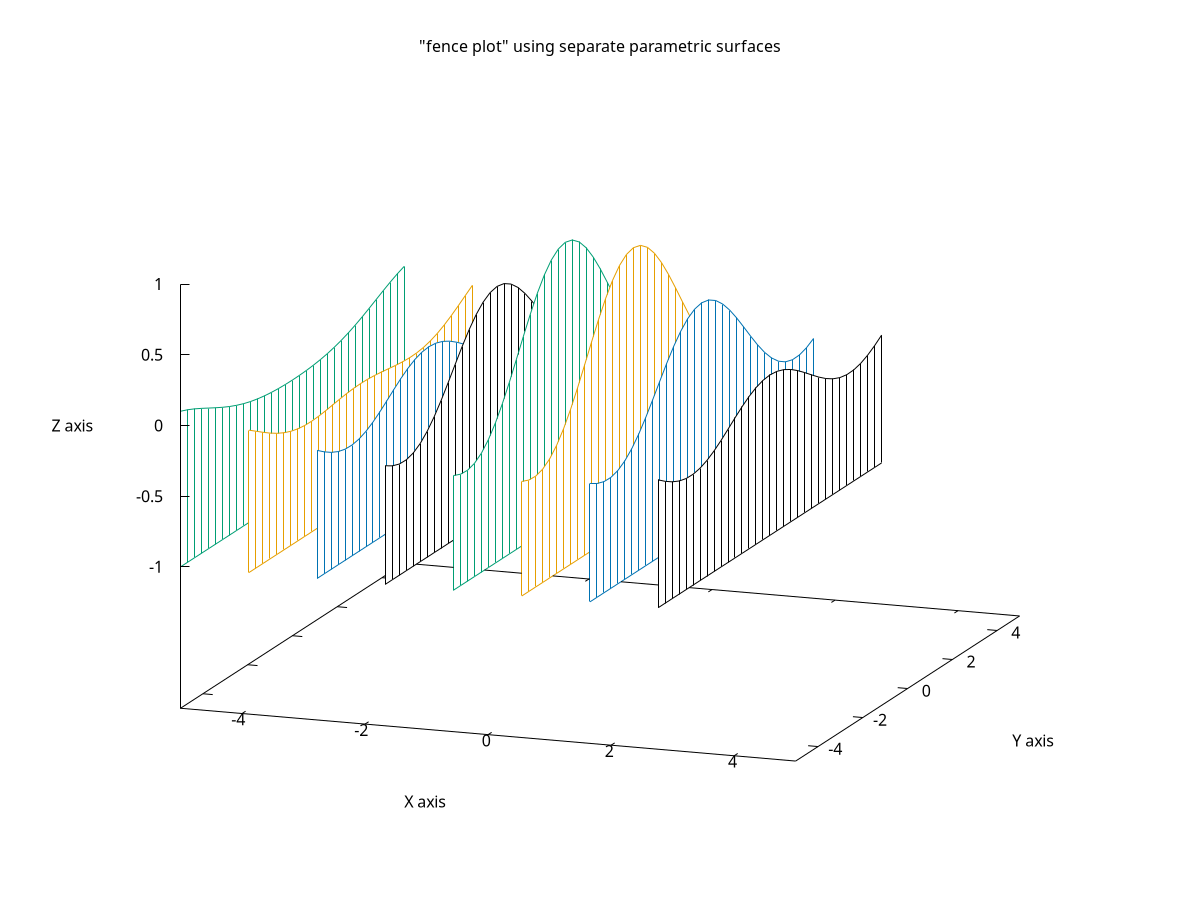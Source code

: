 # set terminal png transparent ocrop enhanced font arial 8 size 420,320 
# set output 'surface1.16.png'
# set dummy u,v
# set label 1 "increasing v" at 6, 0, -1 left norotate back nopoint offset character 0, 0, 0
# set label 2 "u=0" at 5, 6.5, -1 left norotate back nopoint offset character 0, 0, 0
# set label 3 "u=1" at 5, 6.5, 0.100248 left norotate back nopoint offset character 0, 0, 0
# set arrow 1 from 5, -5, -1.2 to 5, 5, -1.2 head back nofilled linetype -1 linewidth 1.000
# set arrow 2 from 5, 6, -1 to 5, 5, -1 head back nofilled linetype -1 linewidth 1.000
# set arrow 3 from 5, 6, 0.100248 to 5, 5, 0.100248 head back nofilled linetype -1 linewidth 1.000
set parametric
set view 70, 20, 1, 1
set samples 100, 100
set isosamples 2, 33
set hidden3d offset 1 trianglepattern 3 undefined 1 altdiagonal bentover
#set ztics border in scale 1,0.5 nomirror norotate  offset character 0, 0, 0, -1.00000,0.25,1.00000
set title "\"fence plot\" using separate parametric surfaces" 
set xlabel "X axis" 
set xlabel  offset character -3, -2, 0 font "" textcolor lt -1 norotate
set xrange [ -5.00000 : 5.00000 ] noreverse nowriteback
set ylabel "Y axis" 
set ylabel  offset character 3, -2, 0 font "" textcolor lt -1 rotate by 90
set yrange [ -5.00000 : 5.00000 ] noreverse nowriteback
set zlabel "Z axis" 
set zlabel  offset character -5, 0, 0 font "" textcolor lt -1 norotate
set zrange [ -1.00000 : 1.00000 ] noreverse nowriteback

sinc(u,v) = sin(sqrt(u**2+v**2)) / sqrt(u**2+v**2)

xx = 6.08888888888889
dx = 1.10888888888889
x0 = -5
x1 = -3.89111111111111
x2 = -2.78222222222222
x3 = -1.67333333333333
x4 = -0.564444444444444
x5 = 0.544444444444445
x6 = 1.65333333333333
x7 = 2.76222222222222
# x8 = 3.87111111111111
# x9 = 4.98
splot [u=0:1][v=-4.99:4.99] x0, v, (u<0.5) ? -1 : sinc(x0,v) notitle, x1, v, (u<0.5) ? -1 : sinc(x1,v) notitle, 	x2, v, (u<0.5) ? -1 : sinc(x2,v) notitle, 	x3, v, (u<0.5) ? -1 : sinc(x3,v) notitle, 	x4, v, (u<0.5) ? -1 : sinc(x4,v) notitle, 	x5, v, (u<0.5) ? -1 : sinc(x5,v) notitle, 	x6, v, (u<0.5) ? -1 : sinc(x6,v) notitle, 	x7, v, (u<0.5) ? -1 : sinc(x7,v) notitle